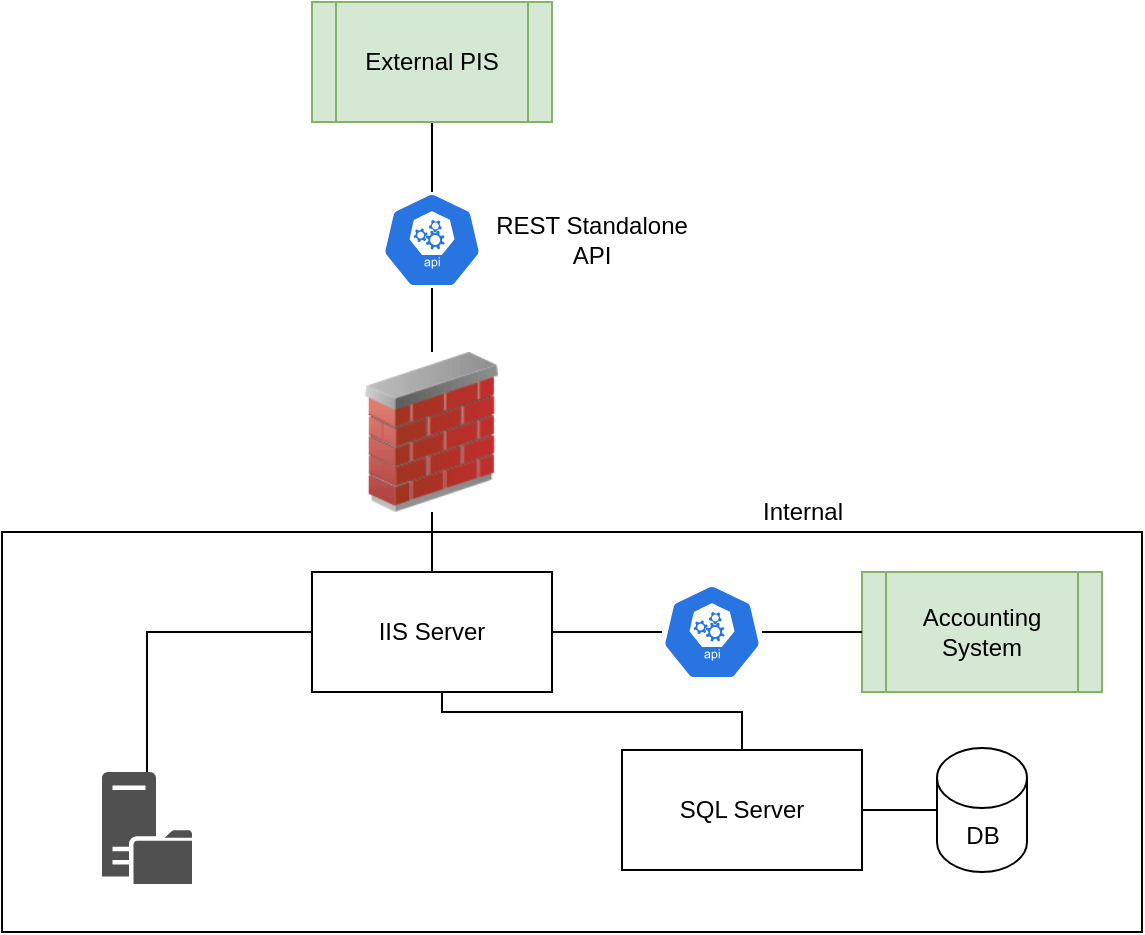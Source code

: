 <mxfile version="13.7.5" type="github">
  <diagram id="2KMXuAgvX8xEGEAA6Z5m" name="Page-1">
    <mxGraphModel dx="1038" dy="580" grid="1" gridSize="10" guides="1" tooltips="1" connect="1" arrows="1" fold="1" page="1" pageScale="1" pageWidth="850" pageHeight="1100" math="0" shadow="0">
      <root>
        <mxCell id="0" />
        <mxCell id="1" parent="0" />
        <mxCell id="OFsbW1zccJxdHgrxnNsy-5" style="edgeStyle=orthogonalEdgeStyle;rounded=0;orthogonalLoop=1;jettySize=auto;html=1;entryX=0.5;entryY=0;entryDx=0;entryDy=0;entryPerimeter=0;endArrow=none;endFill=0;" parent="1" source="OFsbW1zccJxdHgrxnNsy-2" target="OFsbW1zccJxdHgrxnNsy-3" edge="1">
          <mxGeometry relative="1" as="geometry" />
        </mxCell>
        <mxCell id="OFsbW1zccJxdHgrxnNsy-2" value="External PIS" style="shape=process;whiteSpace=wrap;html=1;backgroundOutline=1;fillColor=#d5e8d4;strokeColor=#82b366;" parent="1" vertex="1">
          <mxGeometry x="235" y="25" width="120" height="60" as="geometry" />
        </mxCell>
        <mxCell id="OFsbW1zccJxdHgrxnNsy-3" value="" style="html=1;dashed=0;whitespace=wrap;fillColor=#2875E2;strokeColor=#ffffff;points=[[0.005,0.63,0],[0.1,0.2,0],[0.9,0.2,0],[0.5,0,0],[0.995,0.63,0],[0.72,0.99,0],[0.5,1,0],[0.28,0.99,0]];shape=mxgraph.kubernetes.icon;prIcon=api" parent="1" vertex="1">
          <mxGeometry x="270" y="120" width="50" height="48" as="geometry" />
        </mxCell>
        <mxCell id="OFsbW1zccJxdHgrxnNsy-6" value="" style="edgeStyle=orthogonalEdgeStyle;rounded=0;orthogonalLoop=1;jettySize=auto;html=1;endArrow=none;endFill=0;" parent="1" source="OFsbW1zccJxdHgrxnNsy-4" target="OFsbW1zccJxdHgrxnNsy-3" edge="1">
          <mxGeometry relative="1" as="geometry" />
        </mxCell>
        <mxCell id="OFsbW1zccJxdHgrxnNsy-4" value="" style="image;html=1;image=img/lib/clip_art/networking/Firewall_02_128x128.png" parent="1" vertex="1">
          <mxGeometry x="255" y="200" width="80" height="80" as="geometry" />
        </mxCell>
        <mxCell id="OFsbW1zccJxdHgrxnNsy-7" value="" style="rounded=0;whiteSpace=wrap;html=1;" parent="1" vertex="1">
          <mxGeometry x="80" y="290" width="570" height="200" as="geometry" />
        </mxCell>
        <mxCell id="OFsbW1zccJxdHgrxnNsy-8" value="Accounting System" style="shape=process;whiteSpace=wrap;html=1;backgroundOutline=1;fillColor=#d5e8d4;strokeColor=#82b366;" parent="1" vertex="1">
          <mxGeometry x="510" y="310" width="120" height="60" as="geometry" />
        </mxCell>
        <mxCell id="OFsbW1zccJxdHgrxnNsy-13" value="" style="edgeStyle=orthogonalEdgeStyle;rounded=0;orthogonalLoop=1;jettySize=auto;html=1;endArrow=none;endFill=0;" parent="1" source="OFsbW1zccJxdHgrxnNsy-9" target="OFsbW1zccJxdHgrxnNsy-10" edge="1">
          <mxGeometry relative="1" as="geometry">
            <Array as="points">
              <mxPoint x="300" y="380" />
              <mxPoint x="450" y="380" />
            </Array>
          </mxGeometry>
        </mxCell>
        <mxCell id="OFsbW1zccJxdHgrxnNsy-17" style="edgeStyle=orthogonalEdgeStyle;rounded=0;orthogonalLoop=1;jettySize=auto;html=1;endArrow=none;endFill=0;" parent="1" source="OFsbW1zccJxdHgrxnNsy-9" target="OFsbW1zccJxdHgrxnNsy-12" edge="1">
          <mxGeometry relative="1" as="geometry" />
        </mxCell>
        <mxCell id="OFsbW1zccJxdHgrxnNsy-20" value="" style="edgeStyle=orthogonalEdgeStyle;rounded=0;orthogonalLoop=1;jettySize=auto;html=1;endArrow=none;endFill=0;" parent="1" source="OFsbW1zccJxdHgrxnNsy-9" target="OFsbW1zccJxdHgrxnNsy-19" edge="1">
          <mxGeometry relative="1" as="geometry" />
        </mxCell>
        <mxCell id="OFsbW1zccJxdHgrxnNsy-9" value="IIS Server" style="rounded=0;whiteSpace=wrap;html=1;" parent="1" vertex="1">
          <mxGeometry x="235" y="310" width="120" height="60" as="geometry" />
        </mxCell>
        <mxCell id="OFsbW1zccJxdHgrxnNsy-22" value="" style="edgeStyle=orthogonalEdgeStyle;rounded=0;orthogonalLoop=1;jettySize=auto;html=1;endArrow=none;endFill=0;" parent="1" source="OFsbW1zccJxdHgrxnNsy-10" target="OFsbW1zccJxdHgrxnNsy-14" edge="1">
          <mxGeometry relative="1" as="geometry" />
        </mxCell>
        <mxCell id="OFsbW1zccJxdHgrxnNsy-10" value="SQL Server" style="rounded=0;whiteSpace=wrap;html=1;" parent="1" vertex="1">
          <mxGeometry x="390" y="399" width="120" height="60" as="geometry" />
        </mxCell>
        <mxCell id="OFsbW1zccJxdHgrxnNsy-11" value="Internal" style="text;html=1;align=center;verticalAlign=middle;resizable=0;points=[];autosize=1;" parent="1" vertex="1">
          <mxGeometry x="450" y="270" width="60" height="20" as="geometry" />
        </mxCell>
        <mxCell id="OFsbW1zccJxdHgrxnNsy-12" value="" style="pointerEvents=1;shadow=0;dashed=0;html=1;strokeColor=none;fillColor=#505050;labelPosition=center;verticalLabelPosition=bottom;verticalAlign=top;outlineConnect=0;align=center;shape=mxgraph.office.servers.file_server;" parent="1" vertex="1">
          <mxGeometry x="130" y="410" width="45" height="56" as="geometry" />
        </mxCell>
        <mxCell id="OFsbW1zccJxdHgrxnNsy-14" value="DB" style="shape=cylinder3;whiteSpace=wrap;html=1;boundedLbl=1;backgroundOutline=1;size=15;" parent="1" vertex="1">
          <mxGeometry x="547.5" y="398" width="45" height="62" as="geometry" />
        </mxCell>
        <mxCell id="OFsbW1zccJxdHgrxnNsy-16" style="edgeStyle=orthogonalEdgeStyle;rounded=0;orthogonalLoop=1;jettySize=auto;html=1;entryX=0.5;entryY=0;entryDx=0;entryDy=0;endArrow=none;endFill=0;" parent="1" source="OFsbW1zccJxdHgrxnNsy-4" target="OFsbW1zccJxdHgrxnNsy-9" edge="1">
          <mxGeometry relative="1" as="geometry" />
        </mxCell>
        <mxCell id="OFsbW1zccJxdHgrxnNsy-21" value="" style="edgeStyle=orthogonalEdgeStyle;rounded=0;orthogonalLoop=1;jettySize=auto;html=1;endArrow=none;endFill=0;" parent="1" source="OFsbW1zccJxdHgrxnNsy-19" target="OFsbW1zccJxdHgrxnNsy-8" edge="1">
          <mxGeometry relative="1" as="geometry" />
        </mxCell>
        <mxCell id="OFsbW1zccJxdHgrxnNsy-19" value="" style="html=1;dashed=0;whitespace=wrap;fillColor=#2875E2;strokeColor=#ffffff;points=[[0.005,0.63,0],[0.1,0.2,0],[0.9,0.2,0],[0.5,0,0],[0.995,0.63,0],[0.72,0.99,0],[0.5,1,0],[0.28,0.99,0]];shape=mxgraph.kubernetes.icon;prIcon=api" parent="1" vertex="1">
          <mxGeometry x="410" y="316" width="50" height="48" as="geometry" />
        </mxCell>
        <mxCell id="Hkijxu48sjIsFYu6_-Ox-1" value="REST Standalone API" style="text;html=1;strokeColor=none;fillColor=none;align=center;verticalAlign=middle;whiteSpace=wrap;rounded=0;" vertex="1" parent="1">
          <mxGeometry x="320" y="134" width="110" height="20" as="geometry" />
        </mxCell>
      </root>
    </mxGraphModel>
  </diagram>
</mxfile>

